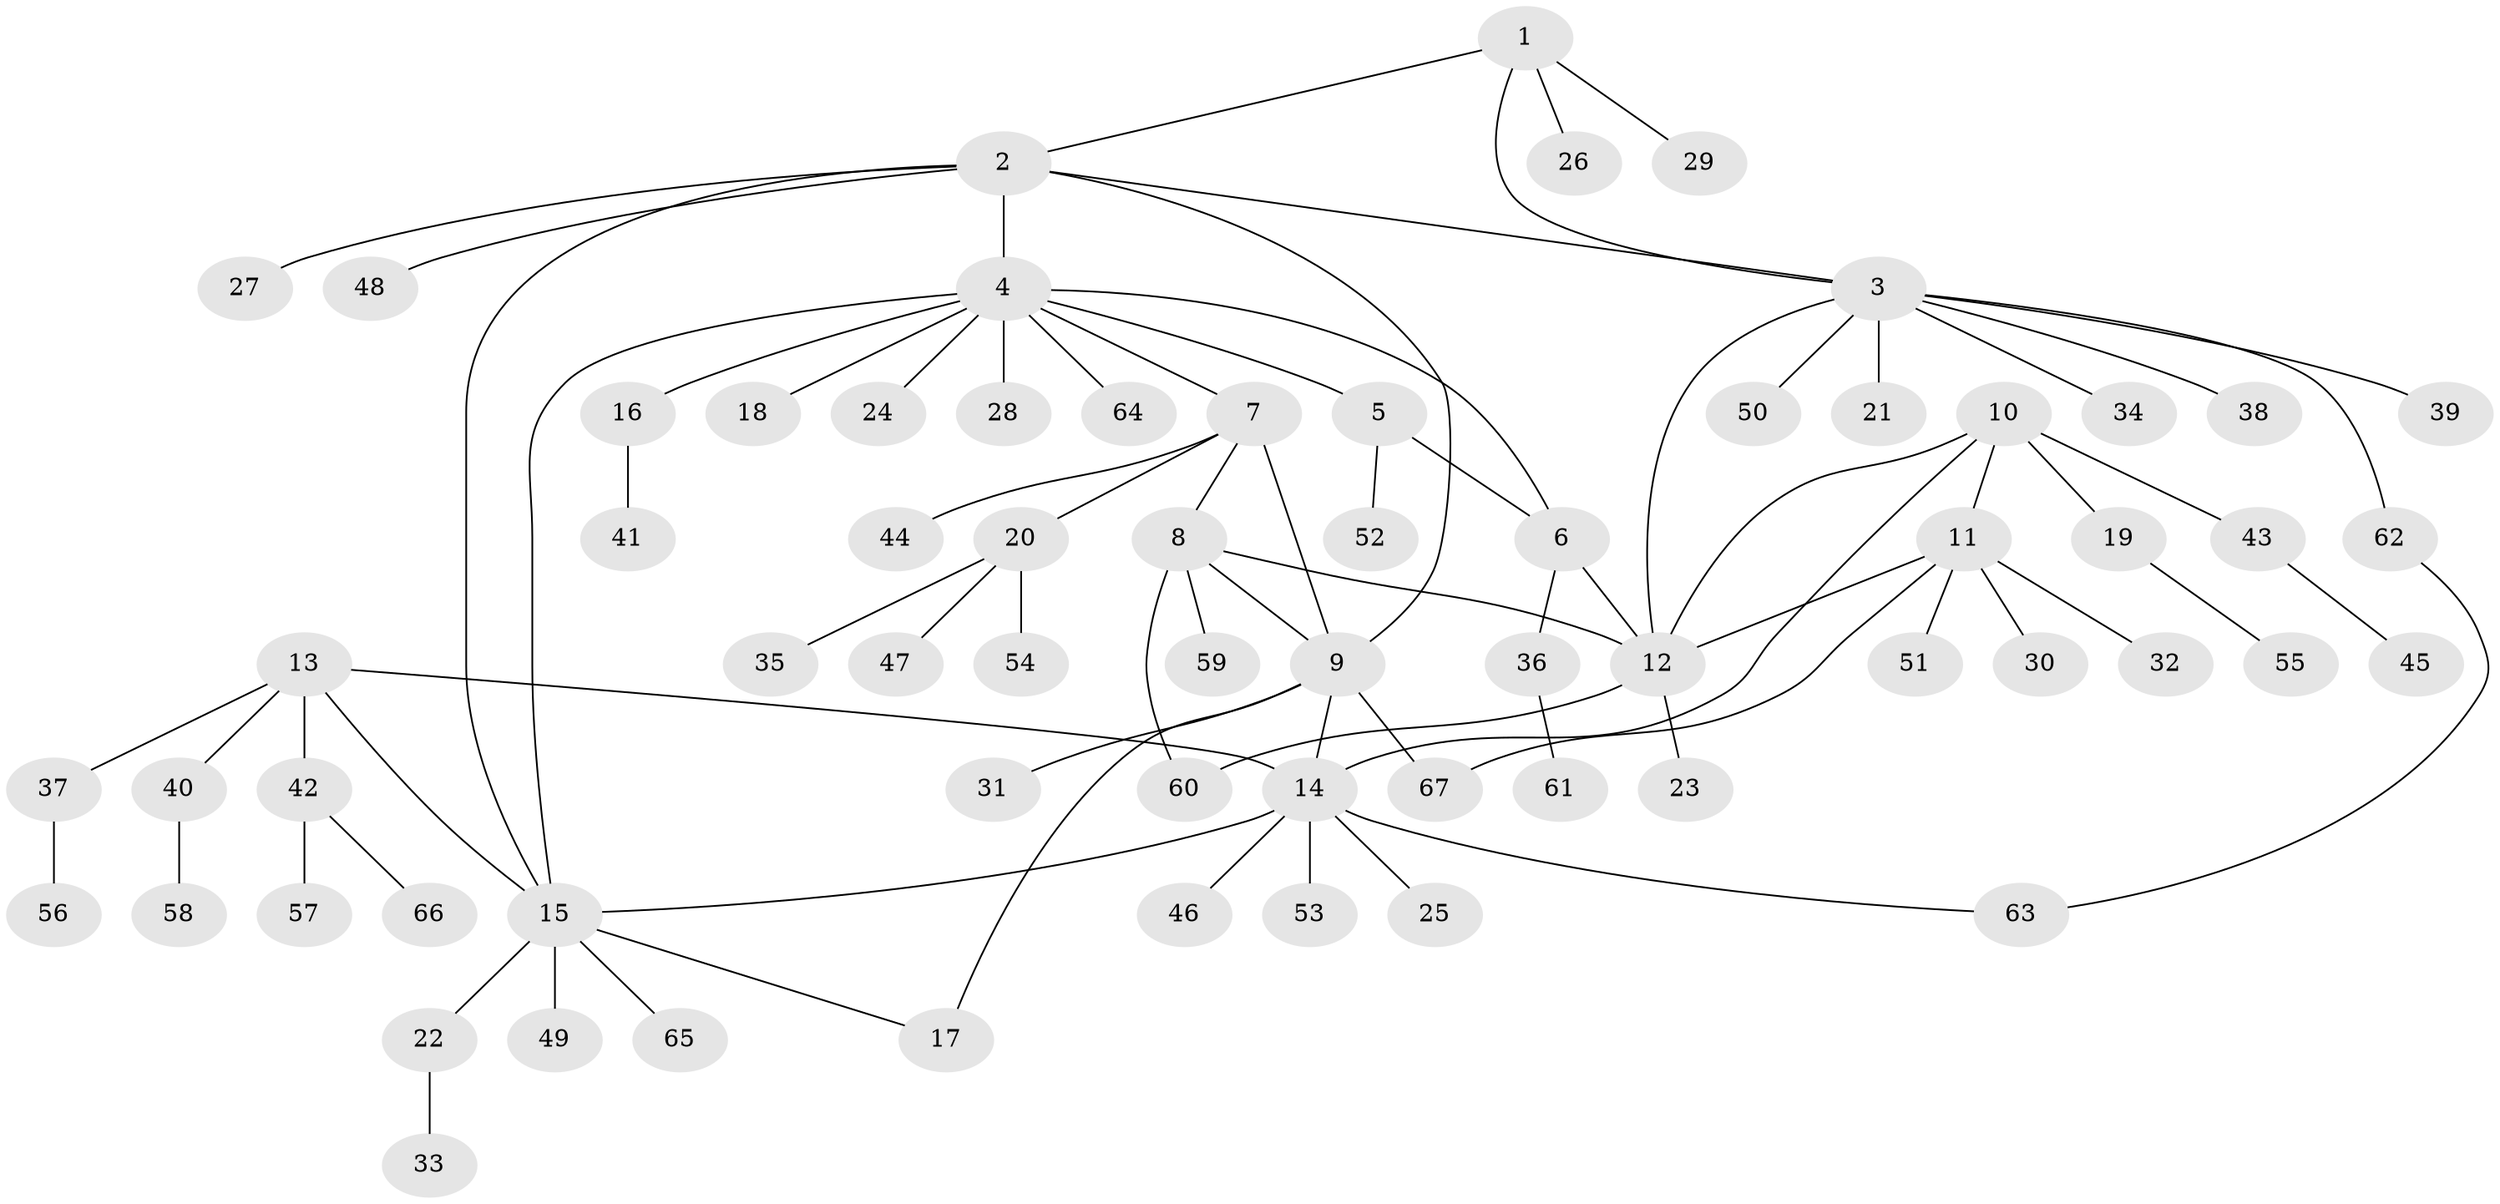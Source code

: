 // coarse degree distribution, {8: 0.05, 10: 0.05, 7: 0.05, 4: 0.05, 2: 0.15, 1: 0.65}
// Generated by graph-tools (version 1.1) at 2025/19/03/04/25 18:19:28]
// undirected, 67 vertices, 81 edges
graph export_dot {
graph [start="1"]
  node [color=gray90,style=filled];
  1;
  2;
  3;
  4;
  5;
  6;
  7;
  8;
  9;
  10;
  11;
  12;
  13;
  14;
  15;
  16;
  17;
  18;
  19;
  20;
  21;
  22;
  23;
  24;
  25;
  26;
  27;
  28;
  29;
  30;
  31;
  32;
  33;
  34;
  35;
  36;
  37;
  38;
  39;
  40;
  41;
  42;
  43;
  44;
  45;
  46;
  47;
  48;
  49;
  50;
  51;
  52;
  53;
  54;
  55;
  56;
  57;
  58;
  59;
  60;
  61;
  62;
  63;
  64;
  65;
  66;
  67;
  1 -- 2;
  1 -- 3;
  1 -- 26;
  1 -- 29;
  2 -- 3;
  2 -- 4;
  2 -- 9;
  2 -- 15;
  2 -- 27;
  2 -- 48;
  3 -- 12;
  3 -- 21;
  3 -- 34;
  3 -- 38;
  3 -- 39;
  3 -- 50;
  3 -- 62;
  4 -- 5;
  4 -- 6;
  4 -- 7;
  4 -- 15;
  4 -- 16;
  4 -- 18;
  4 -- 24;
  4 -- 28;
  4 -- 64;
  5 -- 6;
  5 -- 52;
  6 -- 12;
  6 -- 36;
  7 -- 8;
  7 -- 9;
  7 -- 20;
  7 -- 44;
  8 -- 9;
  8 -- 12;
  8 -- 59;
  8 -- 60;
  9 -- 14;
  9 -- 17;
  9 -- 31;
  9 -- 67;
  10 -- 11;
  10 -- 12;
  10 -- 14;
  10 -- 19;
  10 -- 43;
  11 -- 12;
  11 -- 30;
  11 -- 32;
  11 -- 51;
  11 -- 67;
  12 -- 23;
  12 -- 60;
  13 -- 14;
  13 -- 15;
  13 -- 37;
  13 -- 40;
  13 -- 42;
  14 -- 15;
  14 -- 25;
  14 -- 46;
  14 -- 53;
  14 -- 63;
  15 -- 17;
  15 -- 22;
  15 -- 49;
  15 -- 65;
  16 -- 41;
  19 -- 55;
  20 -- 35;
  20 -- 47;
  20 -- 54;
  22 -- 33;
  36 -- 61;
  37 -- 56;
  40 -- 58;
  42 -- 57;
  42 -- 66;
  43 -- 45;
  62 -- 63;
}
